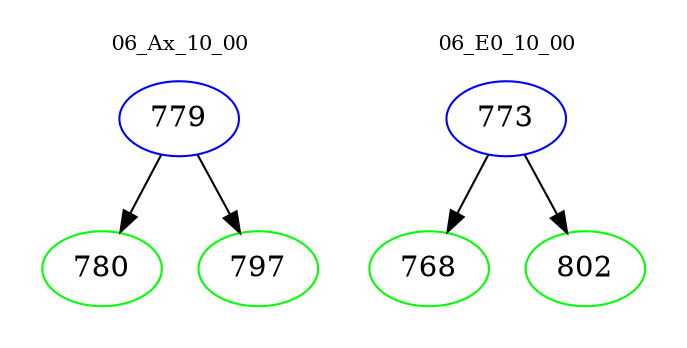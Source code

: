 digraph{
subgraph cluster_0 {
color = white
label = "06_Ax_10_00";
fontsize=10;
T0_779 [label="779", color="blue"]
T0_779 -> T0_780 [color="black"]
T0_780 [label="780", color="green"]
T0_779 -> T0_797 [color="black"]
T0_797 [label="797", color="green"]
}
subgraph cluster_1 {
color = white
label = "06_E0_10_00";
fontsize=10;
T1_773 [label="773", color="blue"]
T1_773 -> T1_768 [color="black"]
T1_768 [label="768", color="green"]
T1_773 -> T1_802 [color="black"]
T1_802 [label="802", color="green"]
}
}
